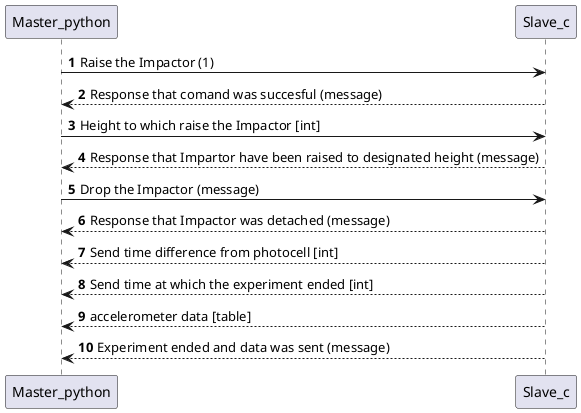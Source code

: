@startuml
'https://plantuml.com/sequence-diagram

autonumber
Master_python -> Slave_c: Raise the Impactor (1)
Slave_c --> Master_python: Response that comand was succesful (message)

Master_python -> Slave_c: Height to which raise the Impactor [int]
Slave_c --> Master_python: Response that Impartor have been raised to designated height (message)

Master_python -> Slave_c: Drop the Impactor (message)
Slave_c --> Master_python: Response that Impactor was detached (message)

Slave_c --> Master_python: Send time difference from photocell [int]
Slave_c --> Master_python: Send time at which the experiment ended [int]
Slave_c --> Master_python: accelerometer data [table]

Slave_c --> Master_python: Experiment ended and data was sent (message)
@enduml